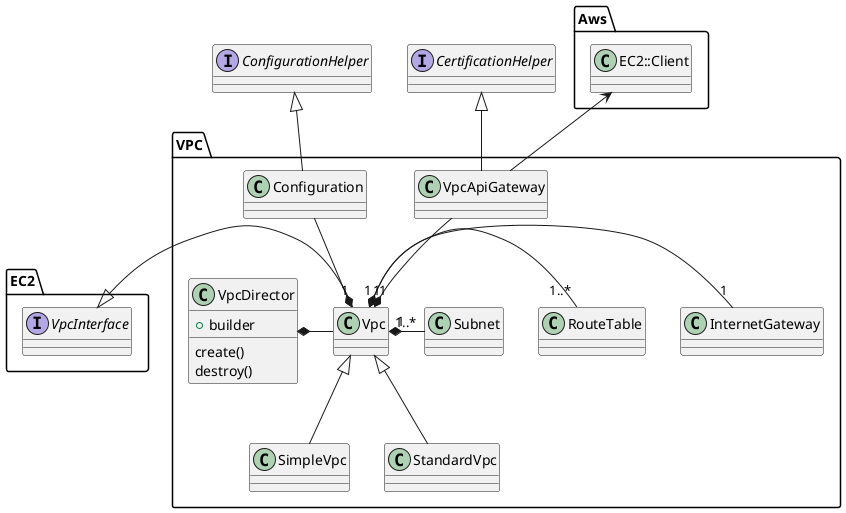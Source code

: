 @startuml

package Aws {
  class EC2::Client
}

package EC2 {
  Interface VpcInterface
}

Interface CertificationHelper
Interface ConfigurationHelper

package VPC {
  class VpcDirector {
    + builder
    create()
    destroy()
  }

  VpcApiGateway -u-> EC2::Client
  CertificationHelper <|-- VpcApiGateway
  ConfigurationHelper <|-- Configuration

  VpcInterface <|-r- Vpc
  Vpc "1" *-u- Configuration
  Vpc "1" *-u- VpcApiGateway
  Vpc "1" *-r- "1..*" Subnet
  Vpc "1" *-r- "1" InternetGateway
  Vpc "1" *-r- "1..*" RouteTable
  Vpc <|-- SimpleVpc
  Vpc <|-- StandardVpc
  VpcDirector *-r- Vpc

}

@enduml